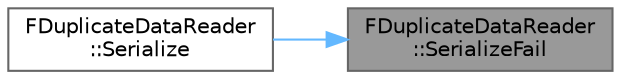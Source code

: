 digraph "FDuplicateDataReader::SerializeFail"
{
 // INTERACTIVE_SVG=YES
 // LATEX_PDF_SIZE
  bgcolor="transparent";
  edge [fontname=Helvetica,fontsize=10,labelfontname=Helvetica,labelfontsize=10];
  node [fontname=Helvetica,fontsize=10,shape=box,height=0.2,width=0.4];
  rankdir="RL";
  Node1 [id="Node000001",label="FDuplicateDataReader\l::SerializeFail",height=0.2,width=0.4,color="gray40", fillcolor="grey60", style="filled", fontcolor="black",tooltip=" "];
  Node1 -> Node2 [id="edge1_Node000001_Node000002",dir="back",color="steelblue1",style="solid",tooltip=" "];
  Node2 [id="Node000002",label="FDuplicateDataReader\l::Serialize",height=0.2,width=0.4,color="grey40", fillcolor="white", style="filled",URL="$d8/dbc/classFDuplicateDataReader.html#a0d76ebfda40353d5477fad5b35225b91",tooltip=" "];
}
